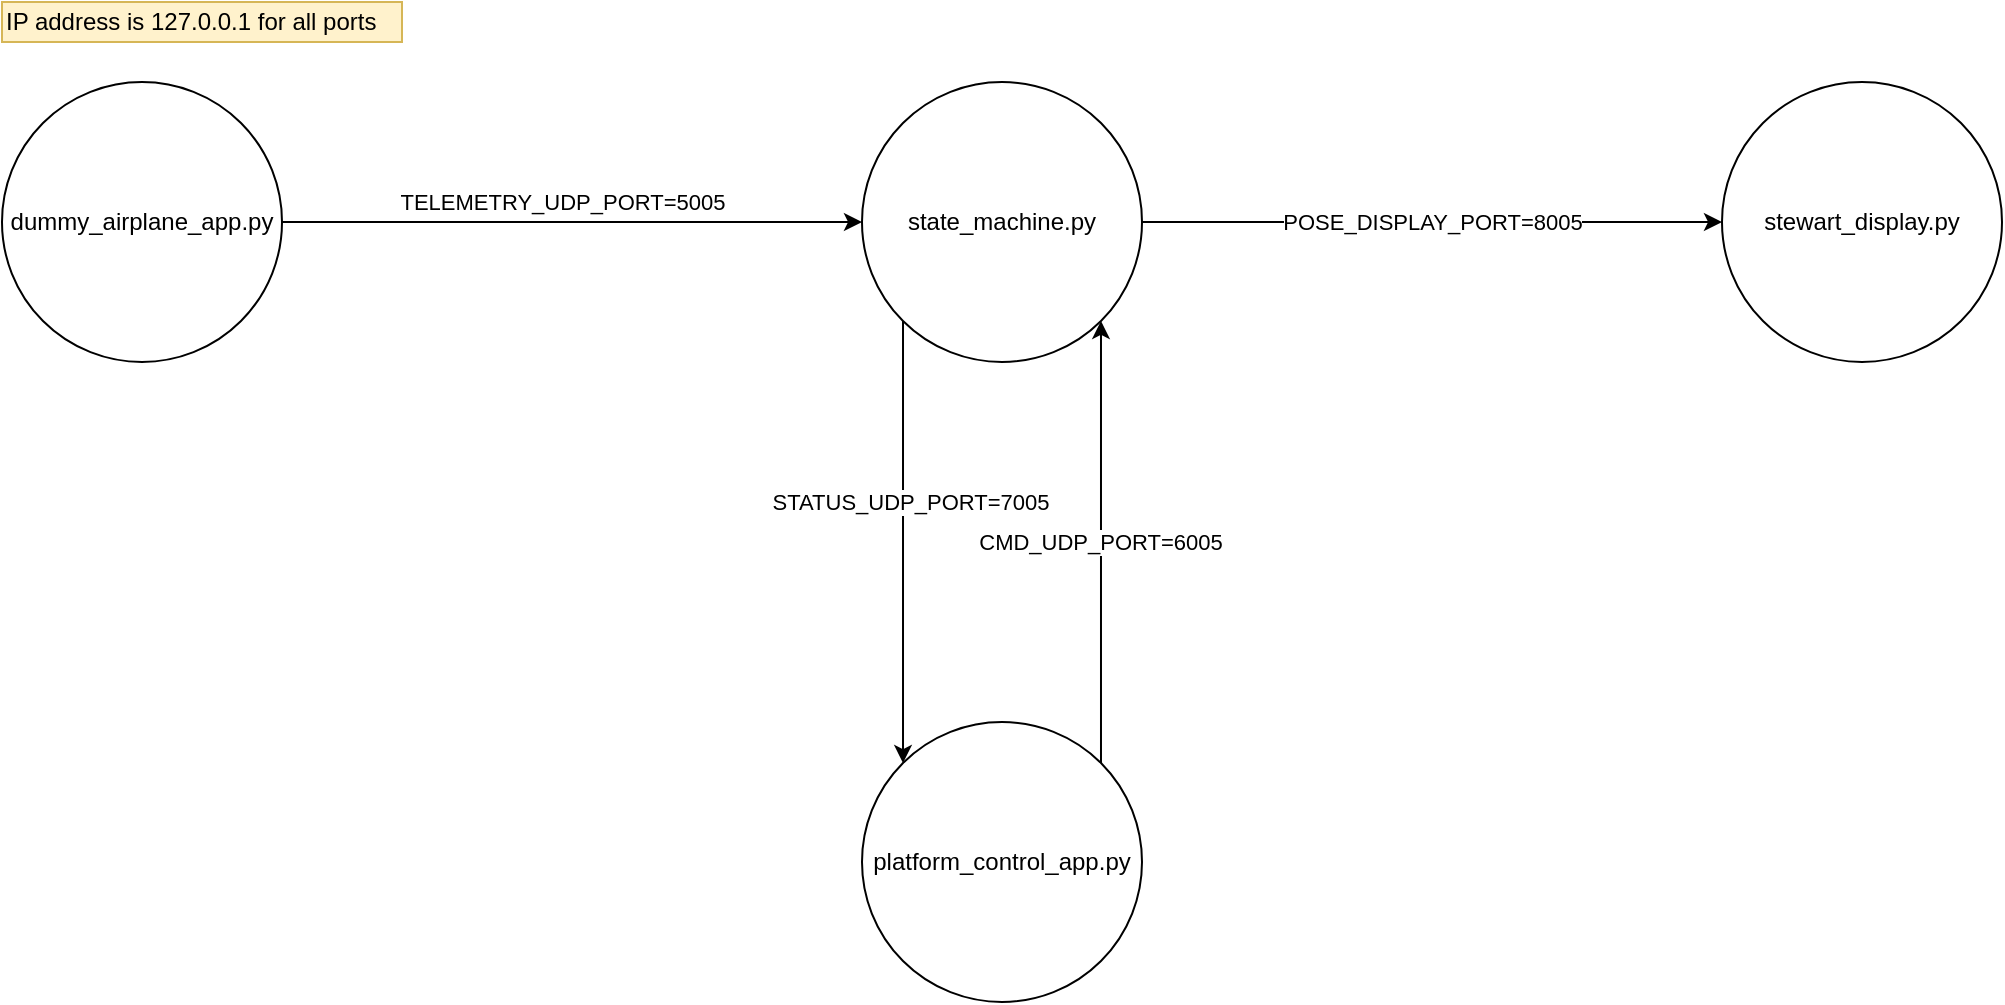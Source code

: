 <mxfile version="13.9.9" type="device"><diagram id="AsoPsb4ZwhU_nMQOp2s0" name="Page-1"><mxGraphModel dx="429" dy="1133" grid="1" gridSize="10" guides="1" tooltips="1" connect="1" arrows="1" fold="1" page="1" pageScale="1" pageWidth="827" pageHeight="1169" math="0" shadow="0"><root><mxCell id="0"/><mxCell id="1" parent="0"/><mxCell id="gozqkBv6TiT3g9_eKF1A-8" style="edgeStyle=orthogonalEdgeStyle;rounded=0;orthogonalLoop=1;jettySize=auto;html=1;exitX=0;exitY=1;exitDx=0;exitDy=0;entryX=0;entryY=0;entryDx=0;entryDy=0;" edge="1" parent="1" source="gozqkBv6TiT3g9_eKF1A-1" target="gozqkBv6TiT3g9_eKF1A-2"><mxGeometry relative="1" as="geometry"/></mxCell><mxCell id="gozqkBv6TiT3g9_eKF1A-11" value="STATUS_UDP_PORT=7005" style="edgeLabel;html=1;align=center;verticalAlign=middle;resizable=0;points=[];" vertex="1" connectable="0" parent="gozqkBv6TiT3g9_eKF1A-8"><mxGeometry x="-0.187" y="3" relative="1" as="geometry"><mxPoint as="offset"/></mxGeometry></mxCell><mxCell id="gozqkBv6TiT3g9_eKF1A-10" value="POSE_DISPLAY_PORT=8005" style="edgeStyle=orthogonalEdgeStyle;rounded=0;orthogonalLoop=1;jettySize=auto;html=1;exitX=1;exitY=0.5;exitDx=0;exitDy=0;entryX=0;entryY=0.5;entryDx=0;entryDy=0;" edge="1" parent="1" source="gozqkBv6TiT3g9_eKF1A-1" target="gozqkBv6TiT3g9_eKF1A-4"><mxGeometry relative="1" as="geometry"/></mxCell><mxCell id="gozqkBv6TiT3g9_eKF1A-1" value="state_machine.py" style="ellipse;whiteSpace=wrap;html=1;" vertex="1" parent="1"><mxGeometry x="460" y="320" width="140" height="140" as="geometry"/></mxCell><mxCell id="gozqkBv6TiT3g9_eKF1A-9" value="CMD_UDP_PORT=6005" style="edgeStyle=orthogonalEdgeStyle;rounded=0;orthogonalLoop=1;jettySize=auto;html=1;exitX=1;exitY=0;exitDx=0;exitDy=0;entryX=1;entryY=1;entryDx=0;entryDy=0;" edge="1" parent="1" source="gozqkBv6TiT3g9_eKF1A-2" target="gozqkBv6TiT3g9_eKF1A-1"><mxGeometry relative="1" as="geometry"/></mxCell><mxCell id="gozqkBv6TiT3g9_eKF1A-2" value="platform_control_app.py" style="ellipse;whiteSpace=wrap;html=1;" vertex="1" parent="1"><mxGeometry x="460" y="640" width="140" height="140" as="geometry"/></mxCell><mxCell id="gozqkBv6TiT3g9_eKF1A-7" value="TELEMETRY_UDP_PORT=5005" style="edgeStyle=orthogonalEdgeStyle;rounded=0;orthogonalLoop=1;jettySize=auto;html=1;exitX=1;exitY=0.5;exitDx=0;exitDy=0;entryX=0;entryY=0.5;entryDx=0;entryDy=0;" edge="1" parent="1" source="gozqkBv6TiT3g9_eKF1A-3" target="gozqkBv6TiT3g9_eKF1A-1"><mxGeometry x="-0.035" y="10" relative="1" as="geometry"><mxPoint as="offset"/></mxGeometry></mxCell><mxCell id="gozqkBv6TiT3g9_eKF1A-3" value="dummy_airplane_app.py" style="ellipse;whiteSpace=wrap;html=1;" vertex="1" parent="1"><mxGeometry x="30" y="320" width="140" height="140" as="geometry"/></mxCell><mxCell id="gozqkBv6TiT3g9_eKF1A-4" value="stewart_display.py" style="ellipse;whiteSpace=wrap;html=1;" vertex="1" parent="1"><mxGeometry x="890" y="320" width="140" height="140" as="geometry"/></mxCell><mxCell id="gozqkBv6TiT3g9_eKF1A-12" value="IP address is 127.0.0.1 for all ports" style="text;html=1;strokeColor=#d6b656;fillColor=#fff2cc;align=left;verticalAlign=middle;whiteSpace=wrap;rounded=0;" vertex="1" parent="1"><mxGeometry x="30" y="280" width="200" height="20" as="geometry"/></mxCell></root></mxGraphModel></diagram></mxfile>